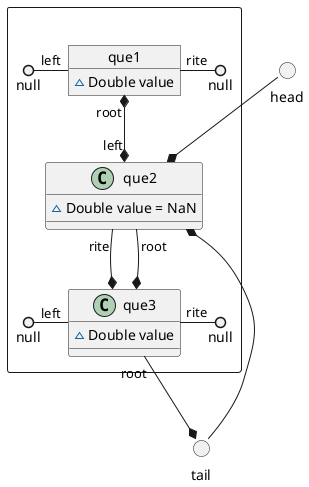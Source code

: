@startuml

() head
() tail

package " " <<Rectangle>>{

    head --*  que2

    object que1{
        ~ Double value
    }
        null ()- "left" que1
        que1 "rite" -() null
        que1 "root" *--* "left" que2

    object que2{
        ~ Double value = NaN
    }
        que2 "rite" --* que3
        que2 "root" --*  que3
        que2 *-- tail

    object que3{
        ~ Double value
    }
        null ()- "left" que3
        que3 "rite" -() null
        que3 "root" --* tail




}



@enduml